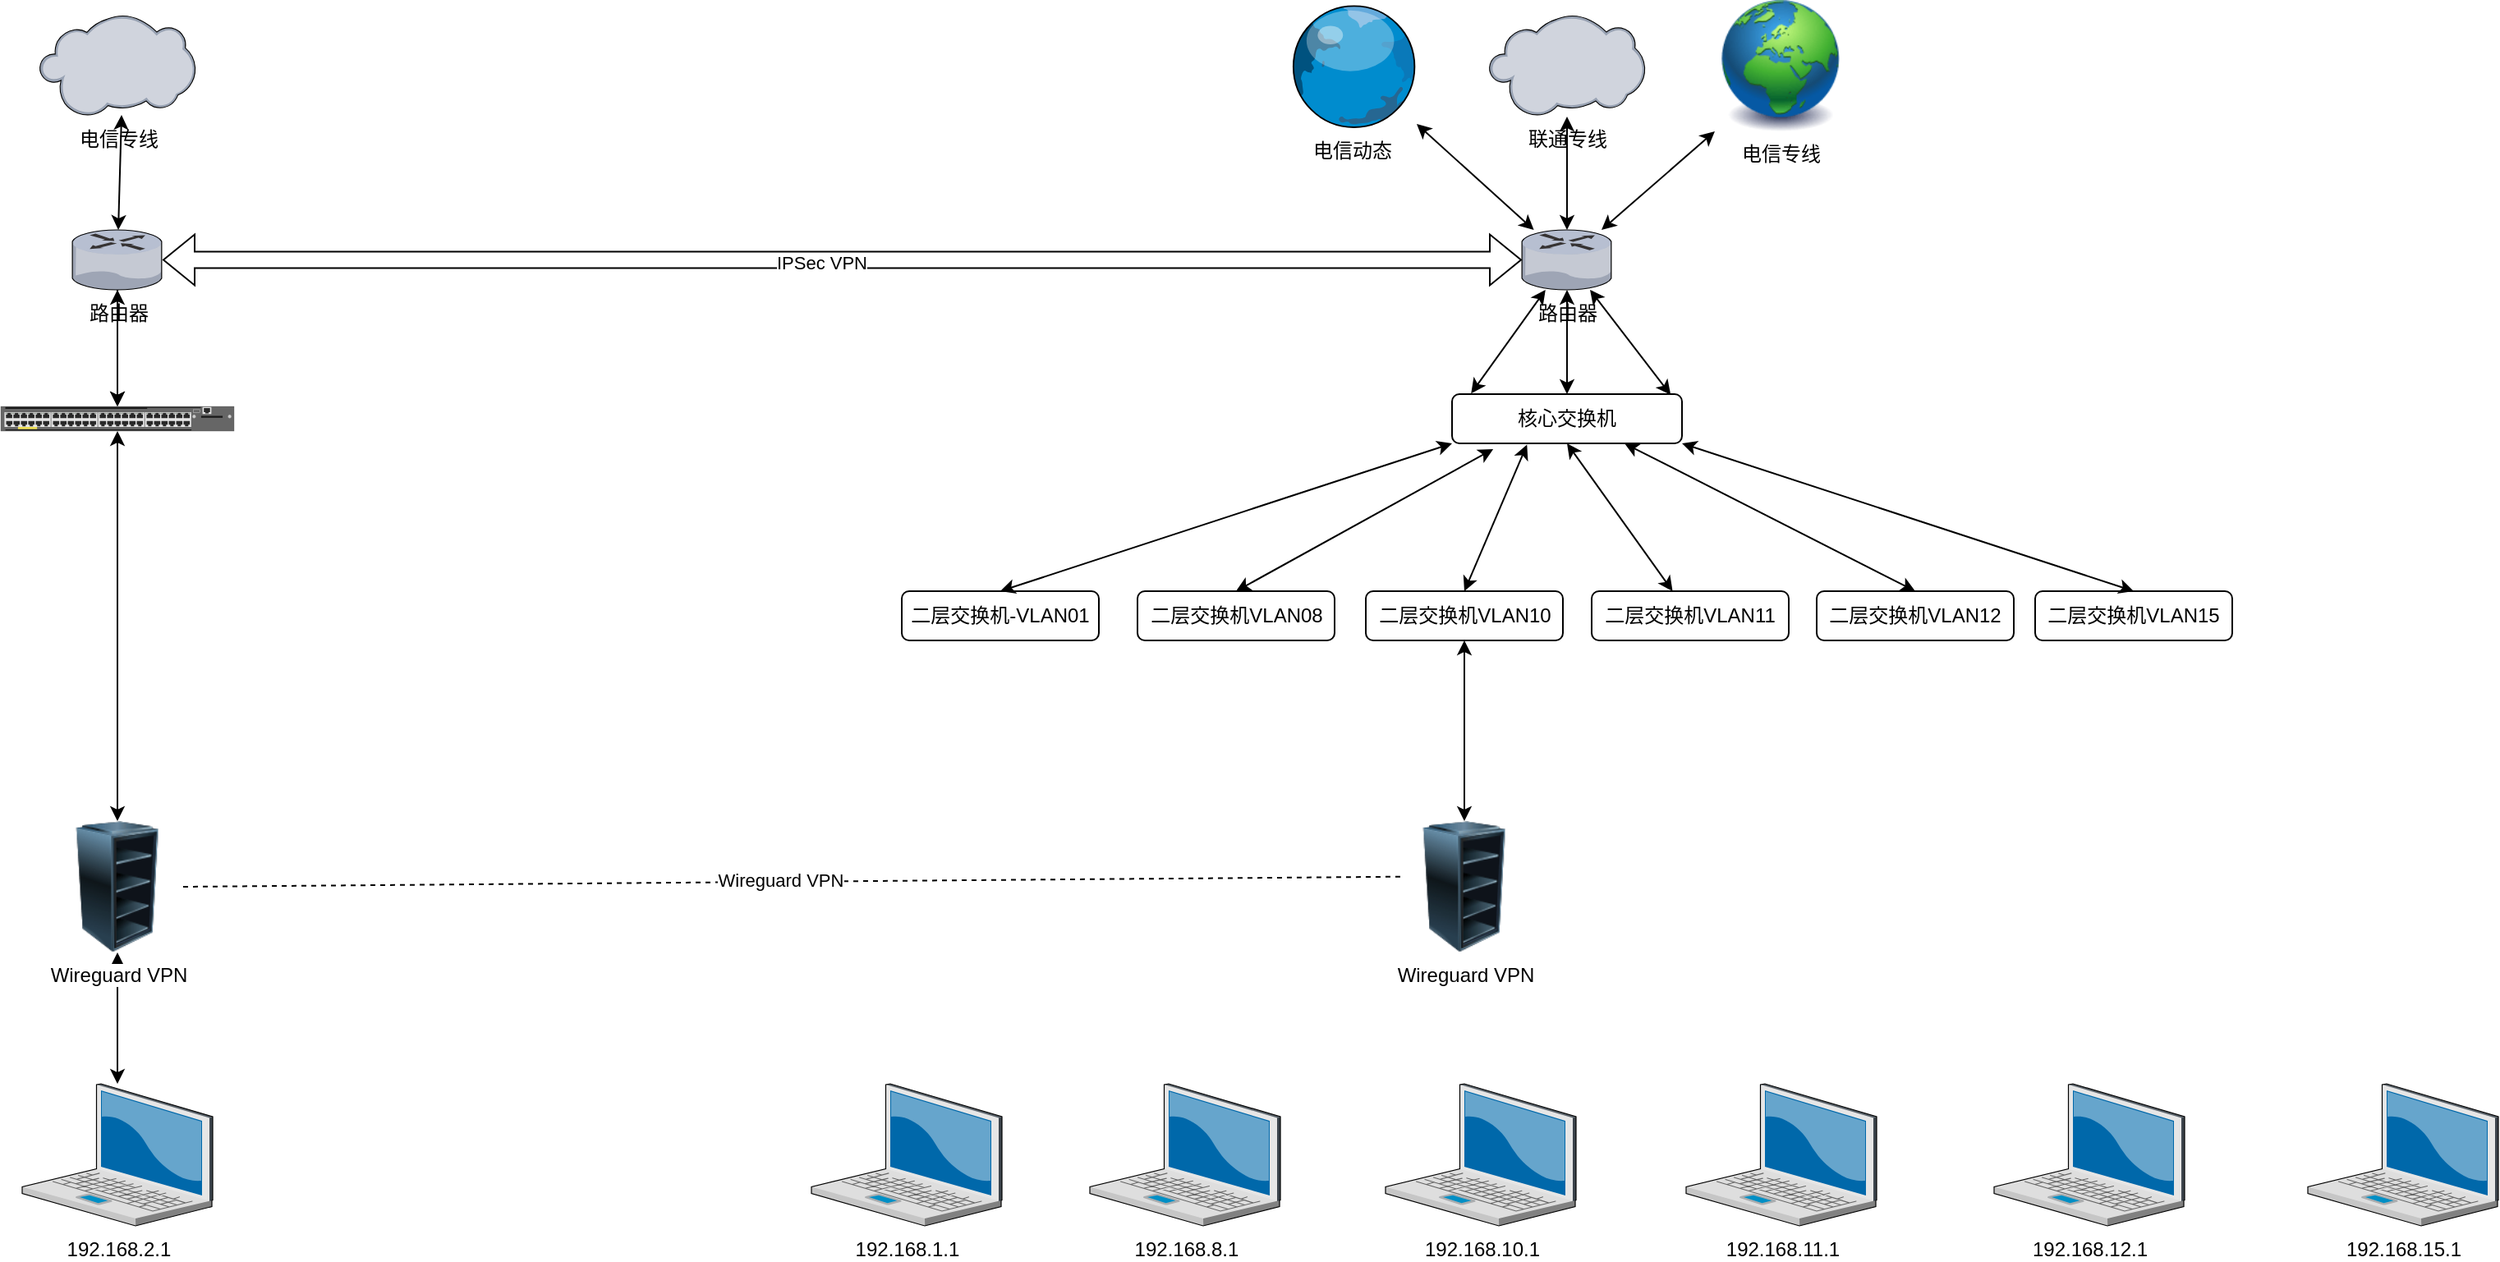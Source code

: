 <mxfile version="24.7.8">
  <diagram name="第 1 页" id="4nx3OwrTR_Sx18w8EzTL">
    <mxGraphModel dx="2868" dy="2125" grid="1" gridSize="10" guides="1" tooltips="1" connect="1" arrows="1" fold="1" page="1" pageScale="1" pageWidth="827" pageHeight="1169" math="0" shadow="0">
      <root>
        <mxCell id="0" />
        <mxCell id="orOuKn6WFzqw_p9pcjYq-62" value="未命名图层" parent="0" />
        <mxCell id="1" style="locked=1;" parent="0" />
        <mxCell id="orOuKn6WFzqw_p9pcjYq-2" value="核心交换机" style="rounded=1;whiteSpace=wrap;html=1;" vertex="1" parent="1">
          <mxGeometry x="630" y="100" width="140" height="30" as="geometry" />
        </mxCell>
        <mxCell id="orOuKn6WFzqw_p9pcjYq-3" value="二层交换机VLAN11" style="rounded=1;whiteSpace=wrap;html=1;" vertex="1" parent="1">
          <mxGeometry x="715" y="220" width="120" height="30" as="geometry" />
        </mxCell>
        <mxCell id="orOuKn6WFzqw_p9pcjYq-4" value="二层交换机-VLAN01" style="rounded=1;whiteSpace=wrap;html=1;" vertex="1" parent="1">
          <mxGeometry x="295" y="220" width="120" height="30" as="geometry" />
        </mxCell>
        <mxCell id="orOuKn6WFzqw_p9pcjYq-5" value="二层交换机VLAN10" style="rounded=1;whiteSpace=wrap;html=1;" vertex="1" parent="1">
          <mxGeometry x="577.5" y="220" width="120" height="30" as="geometry" />
        </mxCell>
        <mxCell id="orOuKn6WFzqw_p9pcjYq-8" value="Wireguard VPN" style="image;html=1;image=img/lib/clip_art/computers/Server_Rack_Empty_128x128.png" vertex="1" parent="1">
          <mxGeometry x="597.5" y="360" width="80" height="80" as="geometry" />
        </mxCell>
        <mxCell id="orOuKn6WFzqw_p9pcjYq-9" value="电信专线" style="image;html=1;image=img/lib/clip_art/general/Earth_globe_128x128.png" vertex="1" parent="1">
          <mxGeometry x="790" y="-140" width="80" height="80" as="geometry" />
        </mxCell>
        <mxCell id="orOuKn6WFzqw_p9pcjYq-10" value="联通专线" style="verticalLabelPosition=bottom;sketch=0;aspect=fixed;html=1;verticalAlign=top;strokeColor=none;align=center;outlineConnect=0;shape=mxgraph.citrix.cloud;" vertex="1" parent="1">
          <mxGeometry x="652.5" y="-131" width="95" height="62" as="geometry" />
        </mxCell>
        <mxCell id="orOuKn6WFzqw_p9pcjYq-11" value="电信动态" style="verticalLabelPosition=bottom;sketch=0;aspect=fixed;html=1;verticalAlign=top;strokeColor=none;align=center;outlineConnect=0;shape=mxgraph.citrix.globe;" vertex="1" parent="1">
          <mxGeometry x="530" y="-137.5" width="78.5" height="75" as="geometry" />
        </mxCell>
        <mxCell id="orOuKn6WFzqw_p9pcjYq-12" value="192.168.10.1" style="verticalLabelPosition=bottom;sketch=0;aspect=fixed;html=1;verticalAlign=top;strokeColor=none;align=center;outlineConnect=0;shape=mxgraph.citrix.laptop_2;" vertex="1" parent="1">
          <mxGeometry x="589.5" y="520" width="116" height="86.5" as="geometry" />
        </mxCell>
        <mxCell id="orOuKn6WFzqw_p9pcjYq-13" value="路由器" style="verticalLabelPosition=bottom;sketch=0;aspect=fixed;html=1;verticalAlign=top;strokeColor=none;align=center;outlineConnect=0;shape=mxgraph.citrix.router;" vertex="1" parent="1">
          <mxGeometry x="672.5" width="55" height="36.5" as="geometry" />
        </mxCell>
        <mxCell id="orOuKn6WFzqw_p9pcjYq-14" value="二层交换机VLAN12" style="rounded=1;whiteSpace=wrap;html=1;" vertex="1" parent="1">
          <mxGeometry x="852" y="220" width="120" height="30" as="geometry" />
        </mxCell>
        <mxCell id="orOuKn6WFzqw_p9pcjYq-15" value="二层交换机VLAN15" style="rounded=1;whiteSpace=wrap;html=1;" vertex="1" parent="1">
          <mxGeometry x="985" y="220" width="120" height="30" as="geometry" />
        </mxCell>
        <mxCell id="orOuKn6WFzqw_p9pcjYq-16" value="二层交换机VLAN08" style="rounded=1;whiteSpace=wrap;html=1;" vertex="1" parent="1">
          <mxGeometry x="438.5" y="220" width="120" height="30" as="geometry" />
        </mxCell>
        <mxCell id="orOuKn6WFzqw_p9pcjYq-17" value="192.168.1.1" style="verticalLabelPosition=bottom;sketch=0;aspect=fixed;html=1;verticalAlign=top;strokeColor=none;align=center;outlineConnect=0;shape=mxgraph.citrix.laptop_2;" vertex="1" parent="1">
          <mxGeometry x="240" y="520" width="116" height="86.5" as="geometry" />
        </mxCell>
        <mxCell id="orOuKn6WFzqw_p9pcjYq-18" value="192.168.8.1" style="verticalLabelPosition=bottom;sketch=0;aspect=fixed;html=1;verticalAlign=top;strokeColor=none;align=center;outlineConnect=0;shape=mxgraph.citrix.laptop_2;" vertex="1" parent="1">
          <mxGeometry x="409.5" y="520" width="116" height="86.5" as="geometry" />
        </mxCell>
        <mxCell id="orOuKn6WFzqw_p9pcjYq-19" value="192.168.11.1" style="verticalLabelPosition=bottom;sketch=0;aspect=fixed;html=1;verticalAlign=top;strokeColor=none;align=center;outlineConnect=0;shape=mxgraph.citrix.laptop_2;" vertex="1" parent="1">
          <mxGeometry x="772.5" y="520" width="116" height="86.5" as="geometry" />
        </mxCell>
        <mxCell id="orOuKn6WFzqw_p9pcjYq-20" value="192.168.12.1" style="verticalLabelPosition=bottom;sketch=0;aspect=fixed;html=1;verticalAlign=top;strokeColor=none;align=center;outlineConnect=0;shape=mxgraph.citrix.laptop_2;" vertex="1" parent="1">
          <mxGeometry x="960" y="520" width="116" height="86.5" as="geometry" />
        </mxCell>
        <mxCell id="orOuKn6WFzqw_p9pcjYq-22" value="" style="endArrow=classic;startArrow=classic;html=1;rounded=0;" edge="1" parent="1" source="orOuKn6WFzqw_p9pcjYq-13" target="orOuKn6WFzqw_p9pcjYq-11">
          <mxGeometry width="50" height="50" relative="1" as="geometry">
            <mxPoint x="390" y="240" as="sourcePoint" />
            <mxPoint x="610" y="-100" as="targetPoint" />
          </mxGeometry>
        </mxCell>
        <mxCell id="orOuKn6WFzqw_p9pcjYq-23" value="" style="endArrow=classic;startArrow=classic;html=1;rounded=0;" edge="1" parent="1" source="orOuKn6WFzqw_p9pcjYq-13" target="orOuKn6WFzqw_p9pcjYq-10">
          <mxGeometry width="50" height="50" relative="1" as="geometry">
            <mxPoint x="390" y="240" as="sourcePoint" />
            <mxPoint x="440" y="190" as="targetPoint" />
          </mxGeometry>
        </mxCell>
        <mxCell id="orOuKn6WFzqw_p9pcjYq-24" value="" style="endArrow=classic;startArrow=classic;html=1;rounded=0;entryX=0;entryY=1;entryDx=0;entryDy=0;" edge="1" parent="1" source="orOuKn6WFzqw_p9pcjYq-13" target="orOuKn6WFzqw_p9pcjYq-9">
          <mxGeometry width="50" height="50" relative="1" as="geometry">
            <mxPoint x="390" y="240" as="sourcePoint" />
            <mxPoint x="440" y="190" as="targetPoint" />
          </mxGeometry>
        </mxCell>
        <mxCell id="orOuKn6WFzqw_p9pcjYq-25" value="" style="endArrow=classic;startArrow=classic;html=1;rounded=0;exitX=0.083;exitY=-0.014;exitDx=0;exitDy=0;exitPerimeter=0;" edge="1" parent="1" source="orOuKn6WFzqw_p9pcjYq-2" target="orOuKn6WFzqw_p9pcjYq-13">
          <mxGeometry width="50" height="50" relative="1" as="geometry">
            <mxPoint x="390" y="340" as="sourcePoint" />
            <mxPoint x="440" y="290" as="targetPoint" />
          </mxGeometry>
        </mxCell>
        <mxCell id="orOuKn6WFzqw_p9pcjYq-26" value="" style="endArrow=classic;startArrow=classic;html=1;rounded=0;exitX=0.5;exitY=0;exitDx=0;exitDy=0;" edge="1" parent="1" source="orOuKn6WFzqw_p9pcjYq-2" target="orOuKn6WFzqw_p9pcjYq-13">
          <mxGeometry width="50" height="50" relative="1" as="geometry">
            <mxPoint x="390" y="340" as="sourcePoint" />
            <mxPoint x="440" y="290" as="targetPoint" />
          </mxGeometry>
        </mxCell>
        <mxCell id="orOuKn6WFzqw_p9pcjYq-27" value="" style="endArrow=classic;startArrow=classic;html=1;rounded=0;exitX=0.951;exitY=0.015;exitDx=0;exitDy=0;exitPerimeter=0;" edge="1" parent="1" source="orOuKn6WFzqw_p9pcjYq-2" target="orOuKn6WFzqw_p9pcjYq-13">
          <mxGeometry width="50" height="50" relative="1" as="geometry">
            <mxPoint x="390" y="340" as="sourcePoint" />
            <mxPoint x="730" y="40" as="targetPoint" />
          </mxGeometry>
        </mxCell>
        <mxCell id="orOuKn6WFzqw_p9pcjYq-28" value="" style="endArrow=classic;startArrow=classic;html=1;rounded=0;entryX=0;entryY=1;entryDx=0;entryDy=0;exitX=0.5;exitY=0;exitDx=0;exitDy=0;" edge="1" parent="1" source="orOuKn6WFzqw_p9pcjYq-4" target="orOuKn6WFzqw_p9pcjYq-2">
          <mxGeometry width="50" height="50" relative="1" as="geometry">
            <mxPoint x="390" y="440" as="sourcePoint" />
            <mxPoint x="440" y="390" as="targetPoint" />
          </mxGeometry>
        </mxCell>
        <mxCell id="orOuKn6WFzqw_p9pcjYq-29" value="" style="endArrow=classic;startArrow=classic;html=1;rounded=0;entryX=0.179;entryY=1.117;entryDx=0;entryDy=0;exitX=0.5;exitY=0;exitDx=0;exitDy=0;entryPerimeter=0;" edge="1" parent="1" source="orOuKn6WFzqw_p9pcjYq-16" target="orOuKn6WFzqw_p9pcjYq-2">
          <mxGeometry width="50" height="50" relative="1" as="geometry">
            <mxPoint x="316" y="284" as="sourcePoint" />
            <mxPoint x="640" y="170" as="targetPoint" />
          </mxGeometry>
        </mxCell>
        <mxCell id="orOuKn6WFzqw_p9pcjYq-30" value="" style="endArrow=classic;startArrow=classic;html=1;rounded=0;entryX=0.326;entryY=1.027;entryDx=0;entryDy=0;exitX=0.5;exitY=0;exitDx=0;exitDy=0;entryPerimeter=0;" edge="1" parent="1" source="orOuKn6WFzqw_p9pcjYq-5" target="orOuKn6WFzqw_p9pcjYq-2">
          <mxGeometry width="50" height="50" relative="1" as="geometry">
            <mxPoint x="509" y="280" as="sourcePoint" />
            <mxPoint x="650" y="180" as="targetPoint" />
          </mxGeometry>
        </mxCell>
        <mxCell id="orOuKn6WFzqw_p9pcjYq-31" value="" style="endArrow=classic;startArrow=classic;html=1;rounded=0;entryX=0.5;entryY=1;entryDx=0;entryDy=0;" edge="1" parent="1" source="orOuKn6WFzqw_p9pcjYq-3" target="orOuKn6WFzqw_p9pcjYq-2">
          <mxGeometry width="50" height="50" relative="1" as="geometry">
            <mxPoint x="648" y="280" as="sourcePoint" />
            <mxPoint x="686" y="171" as="targetPoint" />
          </mxGeometry>
        </mxCell>
        <mxCell id="orOuKn6WFzqw_p9pcjYq-32" value="" style="endArrow=classic;startArrow=classic;html=1;rounded=0;entryX=0.75;entryY=1;entryDx=0;entryDy=0;exitX=0.5;exitY=0;exitDx=0;exitDy=0;" edge="1" parent="1" source="orOuKn6WFzqw_p9pcjYq-14" target="orOuKn6WFzqw_p9pcjYq-2">
          <mxGeometry width="50" height="50" relative="1" as="geometry">
            <mxPoint x="776" y="280" as="sourcePoint" />
            <mxPoint x="710" y="170" as="targetPoint" />
          </mxGeometry>
        </mxCell>
        <mxCell id="orOuKn6WFzqw_p9pcjYq-33" value="" style="endArrow=classic;startArrow=classic;html=1;rounded=0;entryX=1;entryY=1;entryDx=0;entryDy=0;exitX=0.5;exitY=0;exitDx=0;exitDy=0;" edge="1" parent="1" source="orOuKn6WFzqw_p9pcjYq-15" target="orOuKn6WFzqw_p9pcjYq-2">
          <mxGeometry width="50" height="50" relative="1" as="geometry">
            <mxPoint x="786" y="290" as="sourcePoint" />
            <mxPoint x="720" y="180" as="targetPoint" />
          </mxGeometry>
        </mxCell>
        <mxCell id="orOuKn6WFzqw_p9pcjYq-34" value="" style="endArrow=classic;startArrow=classic;html=1;rounded=0;entryX=0.5;entryY=1;entryDx=0;entryDy=0;exitX=0.5;exitY=0;exitDx=0;exitDy=0;" edge="1" parent="1" source="orOuKn6WFzqw_p9pcjYq-8" target="orOuKn6WFzqw_p9pcjYq-5">
          <mxGeometry width="50" height="50" relative="1" as="geometry">
            <mxPoint x="390" y="440" as="sourcePoint" />
            <mxPoint x="440" y="390" as="targetPoint" />
          </mxGeometry>
        </mxCell>
        <mxCell id="orOuKn6WFzqw_p9pcjYq-35" value="192.168.15.1" style="verticalLabelPosition=bottom;sketch=0;aspect=fixed;html=1;verticalAlign=top;strokeColor=none;align=center;outlineConnect=0;shape=mxgraph.citrix.laptop_2;" vertex="1" parent="1">
          <mxGeometry x="1151" y="520" width="116" height="86.5" as="geometry" />
        </mxCell>
        <mxCell id="orOuKn6WFzqw_p9pcjYq-54" value="" style="edgeStyle=orthogonalEdgeStyle;rounded=0;orthogonalLoop=1;jettySize=auto;html=1;" edge="1" parent="1" source="orOuKn6WFzqw_p9pcjYq-36" target="orOuKn6WFzqw_p9pcjYq-42">
          <mxGeometry relative="1" as="geometry" />
        </mxCell>
        <mxCell id="orOuKn6WFzqw_p9pcjYq-36" value="路由器" style="verticalLabelPosition=bottom;sketch=0;aspect=fixed;html=1;verticalAlign=top;strokeColor=none;align=center;outlineConnect=0;shape=mxgraph.citrix.router;" vertex="1" parent="1">
          <mxGeometry x="-210" width="55" height="36.5" as="geometry" />
        </mxCell>
        <mxCell id="orOuKn6WFzqw_p9pcjYq-42" value="" style="html=1;verticalLabelPosition=bottom;verticalAlign=top;outlineConnect=0;shadow=0;dashed=0;shape=mxgraph.rack.hpe_aruba.switches.jl074a_hpe_aruba_3810m_48_port_gt_poeplus_1_slot_switch;" vertex="1" parent="1">
          <mxGeometry x="-253.5" y="107.5" width="142" height="15" as="geometry" />
        </mxCell>
        <mxCell id="orOuKn6WFzqw_p9pcjYq-44" value="192.168.2.1" style="verticalLabelPosition=bottom;sketch=0;aspect=fixed;html=1;verticalAlign=top;strokeColor=none;align=center;outlineConnect=0;shape=mxgraph.citrix.laptop_2;" vertex="1" parent="1">
          <mxGeometry x="-240.5" y="520" width="116" height="86.5" as="geometry" />
        </mxCell>
        <mxCell id="orOuKn6WFzqw_p9pcjYq-46" value="电信专线" style="verticalLabelPosition=bottom;sketch=0;aspect=fixed;html=1;verticalAlign=top;strokeColor=none;align=center;outlineConnect=0;shape=mxgraph.citrix.cloud;" vertex="1" parent="1">
          <mxGeometry x="-230" y="-131" width="95" height="62" as="geometry" />
        </mxCell>
        <mxCell id="orOuKn6WFzqw_p9pcjYq-48" value="" style="shape=flexArrow;endArrow=classic;startArrow=classic;html=1;rounded=0;" edge="1" parent="1" source="orOuKn6WFzqw_p9pcjYq-36" target="orOuKn6WFzqw_p9pcjYq-13">
          <mxGeometry width="100" height="100" relative="1" as="geometry">
            <mxPoint x="350" y="280" as="sourcePoint" />
            <mxPoint x="450" y="180" as="targetPoint" />
          </mxGeometry>
        </mxCell>
        <mxCell id="orOuKn6WFzqw_p9pcjYq-50" value="IPSec VPN" style="edgeLabel;html=1;align=center;verticalAlign=middle;resizable=0;points=[];" vertex="1" connectable="0" parent="orOuKn6WFzqw_p9pcjYq-48">
          <mxGeometry x="-0.031" y="-1" relative="1" as="geometry">
            <mxPoint as="offset" />
          </mxGeometry>
        </mxCell>
        <mxCell id="orOuKn6WFzqw_p9pcjYq-51" value="" style="endArrow=classic;startArrow=classic;html=1;rounded=0;" edge="1" parent="1" source="orOuKn6WFzqw_p9pcjYq-36">
          <mxGeometry width="50" height="50" relative="1" as="geometry">
            <mxPoint x="370" y="250" as="sourcePoint" />
            <mxPoint x="-180" y="-70" as="targetPoint" />
          </mxGeometry>
        </mxCell>
        <mxCell id="orOuKn6WFzqw_p9pcjYq-52" value="" style="endArrow=classic;startArrow=classic;html=1;rounded=0;" edge="1" parent="1" source="orOuKn6WFzqw_p9pcjYq-36" target="orOuKn6WFzqw_p9pcjYq-42">
          <mxGeometry width="50" height="50" relative="1" as="geometry">
            <mxPoint x="-172" y="10" as="sourcePoint" />
            <mxPoint x="-190" y="110" as="targetPoint" />
          </mxGeometry>
        </mxCell>
        <mxCell id="orOuKn6WFzqw_p9pcjYq-53" value="" style="endArrow=classic;startArrow=classic;html=1;rounded=0;entryX=0.5;entryY=0;entryDx=0;entryDy=0;" edge="1" parent="1" source="orOuKn6WFzqw_p9pcjYq-42" target="orOuKn6WFzqw_p9pcjYq-59">
          <mxGeometry width="50" height="50" relative="1" as="geometry">
            <mxPoint x="-172" y="47" as="sourcePoint" />
            <mxPoint x="-182.48" y="358.32" as="targetPoint" />
          </mxGeometry>
        </mxCell>
        <mxCell id="orOuKn6WFzqw_p9pcjYq-55" value="" style="endArrow=classic;startArrow=classic;html=1;rounded=0;" edge="1" parent="1" source="orOuKn6WFzqw_p9pcjYq-59" target="orOuKn6WFzqw_p9pcjYq-44">
          <mxGeometry width="50" height="50" relative="1" as="geometry">
            <mxPoint x="-219.77" y="440" as="sourcePoint" />
            <mxPoint x="-172" y="258" as="targetPoint" />
          </mxGeometry>
        </mxCell>
        <mxCell id="orOuKn6WFzqw_p9pcjYq-57" value="" style="endArrow=none;dashed=1;html=1;rounded=0;entryX=0.013;entryY=0.423;entryDx=0;entryDy=0;entryPerimeter=0;exitX=1;exitY=0.5;exitDx=0;exitDy=0;" edge="1" parent="1" source="orOuKn6WFzqw_p9pcjYq-59" target="orOuKn6WFzqw_p9pcjYq-8">
          <mxGeometry width="50" height="50" relative="1" as="geometry">
            <mxPoint x="-150" y="399.688" as="sourcePoint" />
            <mxPoint x="420" y="300" as="targetPoint" />
          </mxGeometry>
        </mxCell>
        <mxCell id="orOuKn6WFzqw_p9pcjYq-58" value="Wireguard VPN" style="edgeLabel;html=1;align=center;verticalAlign=middle;resizable=0;points=[];" vertex="1" connectable="0" parent="orOuKn6WFzqw_p9pcjYq-57">
          <mxGeometry x="-0.02" y="1" relative="1" as="geometry">
            <mxPoint as="offset" />
          </mxGeometry>
        </mxCell>
        <mxCell id="orOuKn6WFzqw_p9pcjYq-59" value="Wireguard VPN" style="image;html=1;image=img/lib/clip_art/computers/Server_Rack_Empty_128x128.png" vertex="1" parent="1">
          <mxGeometry x="-222.5" y="360" width="80" height="80" as="geometry" />
        </mxCell>
      </root>
    </mxGraphModel>
  </diagram>
</mxfile>
